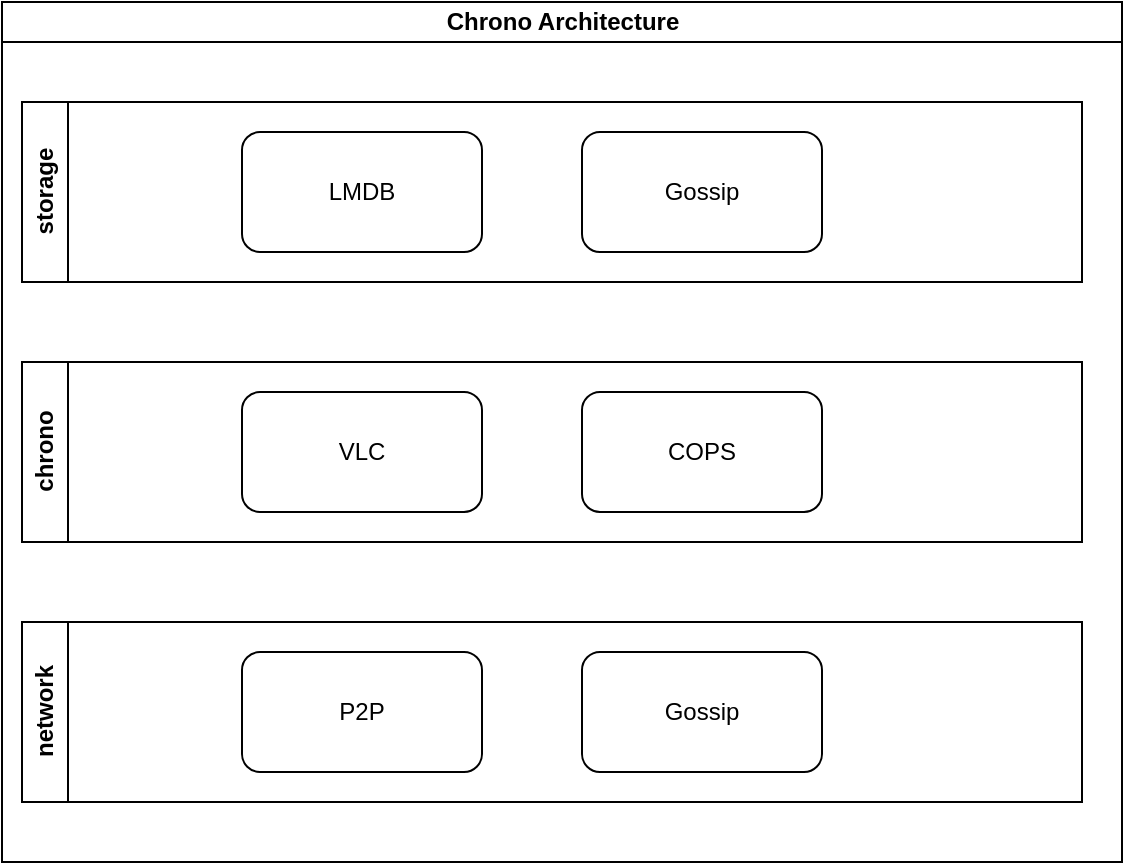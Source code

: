 <mxfile version="22.1.21" type="github">
  <diagram id="prtHgNgQTEPvFCAcTncT" name="Page-1">
    <mxGraphModel dx="1308" dy="833" grid="1" gridSize="10" guides="1" tooltips="1" connect="1" arrows="1" fold="1" page="1" pageScale="1" pageWidth="827" pageHeight="1169" math="0" shadow="0">
      <root>
        <mxCell id="0" />
        <mxCell id="1" parent="0" />
        <mxCell id="dNxyNK7c78bLwvsdeMH5-11" value="Chrono Architecture" style="swimlane;html=1;startSize=20;horizontal=1;containerType=tree;glass=0;" parent="1" vertex="1">
          <mxGeometry x="150" y="120" width="560" height="430" as="geometry" />
        </mxCell>
        <mxCell id="ACjHsiSx2EXRQDpTMA2E-8" value="network" style="swimlane;horizontal=0;whiteSpace=wrap;html=1;" vertex="1" parent="dNxyNK7c78bLwvsdeMH5-11">
          <mxGeometry x="10" y="310" width="530" height="90" as="geometry" />
        </mxCell>
        <mxCell id="ACjHsiSx2EXRQDpTMA2E-10" value="P2P" style="rounded=1;whiteSpace=wrap;html=1;" vertex="1" parent="ACjHsiSx2EXRQDpTMA2E-8">
          <mxGeometry x="110" y="15" width="120" height="60" as="geometry" />
        </mxCell>
        <mxCell id="ACjHsiSx2EXRQDpTMA2E-11" value="Gossip" style="rounded=1;whiteSpace=wrap;html=1;" vertex="1" parent="ACjHsiSx2EXRQDpTMA2E-8">
          <mxGeometry x="280" y="15" width="120" height="60" as="geometry" />
        </mxCell>
        <mxCell id="ACjHsiSx2EXRQDpTMA2E-17" value="storage" style="swimlane;horizontal=0;whiteSpace=wrap;html=1;" vertex="1" parent="dNxyNK7c78bLwvsdeMH5-11">
          <mxGeometry x="10" y="50" width="530" height="90" as="geometry" />
        </mxCell>
        <mxCell id="ACjHsiSx2EXRQDpTMA2E-18" value="LMDB" style="rounded=1;whiteSpace=wrap;html=1;" vertex="1" parent="ACjHsiSx2EXRQDpTMA2E-17">
          <mxGeometry x="110" y="15" width="120" height="60" as="geometry" />
        </mxCell>
        <mxCell id="ACjHsiSx2EXRQDpTMA2E-19" value="Gossip" style="rounded=1;whiteSpace=wrap;html=1;" vertex="1" parent="ACjHsiSx2EXRQDpTMA2E-17">
          <mxGeometry x="280" y="15" width="120" height="60" as="geometry" />
        </mxCell>
        <mxCell id="ACjHsiSx2EXRQDpTMA2E-14" value="chrono" style="swimlane;horizontal=0;whiteSpace=wrap;html=1;" vertex="1" parent="dNxyNK7c78bLwvsdeMH5-11">
          <mxGeometry x="10" y="180" width="530" height="90" as="geometry" />
        </mxCell>
        <mxCell id="ACjHsiSx2EXRQDpTMA2E-15" value="VLC" style="rounded=1;whiteSpace=wrap;html=1;" vertex="1" parent="ACjHsiSx2EXRQDpTMA2E-14">
          <mxGeometry x="110" y="15" width="120" height="60" as="geometry" />
        </mxCell>
        <mxCell id="ACjHsiSx2EXRQDpTMA2E-16" value="COPS" style="rounded=1;whiteSpace=wrap;html=1;" vertex="1" parent="ACjHsiSx2EXRQDpTMA2E-14">
          <mxGeometry x="280" y="15" width="120" height="60" as="geometry" />
        </mxCell>
      </root>
    </mxGraphModel>
  </diagram>
</mxfile>
